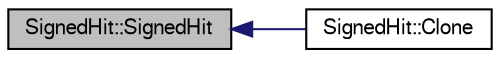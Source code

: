 digraph "SignedHit::SignedHit"
{
  bgcolor="transparent";
  edge [fontname="FreeSans",fontsize="10",labelfontname="FreeSans",labelfontsize="10"];
  node [fontname="FreeSans",fontsize="10",shape=record];
  rankdir="LR";
  Node1 [label="SignedHit::SignedHit",height=0.2,width=0.4,color="black", fillcolor="grey75", style="filled" fontcolor="black"];
  Node1 -> Node2 [dir="back",color="midnightblue",fontsize="10",style="solid",fontname="FreeSans"];
  Node2 [label="SignedHit::Clone",height=0.2,width=0.4,color="black",URL="$de/d45/classSignedHit.html#a7ce29180bc7bbaf123638fe18e4cc589"];
}
